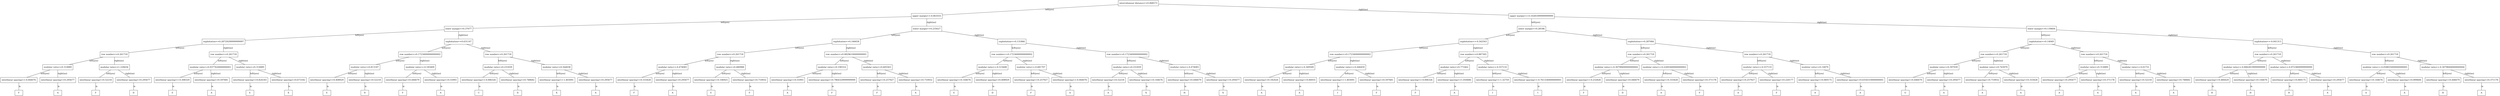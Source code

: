 strict graph "" {
	node [label="\N",
		shape=box
	];
	root	 [label="intercolumnar distance<=0.068573"];
	rootL	 [label="upper margin<=-0.063555"];
	root -- rootL	 [label="left(yes)"];
	rootR	 [label="upper margin<=-0.10281099999999999"];
	root -- rootR	 [label="right(no)"];
	rootLL	 [label="lower margin<=0.37077"];
	rootL -- rootLL	 [label="left(yes)"];
	rootLR	 [label="lower margin<=0.235627"];
	rootL -- rootLR	 [label="right(no)"];
	rootRL	 [label="lower margin<=0.28186"];
	rootR -- rootRL	 [label="left(yes)"];
	rootRR	 [label="lower margin<=0.139604"];
	rootR -- rootRR	 [label="right(no)"];
	rootLLL	 [label="exploitation<=0.28729299999999997"];
	rootLL -- rootLLL	 [label="left(yes)"];
	rootLLR	 [label="exploitation<=0.631147"];
	rootLL -- rootLLR	 [label="right(no)"];
	rootLRL	 [label="exploitation<=0.166658"];
	rootLR -- rootLRL	 [label="left(yes)"];
	rootLRR	 [label="exploitation<=0.131866"];
	rootLR -- rootLRR	 [label="right(no)"];
	rootLLLL	 [label="row number<=0.261718"];
	rootLLL -- rootLLLL	 [label="left(yes)"];
	rootLLLR	 [label="row number<=0.261718"];
	rootLLL -- rootLLLR	 [label="right(no)"];
	rootLLRL	 [label="row number<=0.17234000000000002"];
	rootLLR -- rootLLRL	 [label="left(yes)"];
	rootLLRR	 [label="row number<=0.261718"];
	rootLLR -- rootLLRR	 [label="right(no)"];
	rootLLLLL	 [label="modular ratio<=0.314889"];
	rootLLLL -- rootLLLLL	 [label="left(yes)"];
	rootLLLLR	 [label="modular ratio<=1.228436"];
	rootLLLL -- rootLLLLR	 [label="right(no)"];
	rootLLLRL	 [label="modular ratio<=0.9377620000000001"];
	rootLLLR -- rootLLLRL	 [label="left(yes)"];
	rootLLLRR	 [label="modular ratio<=0.314889"];
	rootLLLR -- rootLLLRR	 [label="right(no)"];
	rootLLLLLL	 [label="interlinear spacing<=-0.044076"];
	rootLLLLL -- rootLLLLLL	 [label="left(yes)"];
	rootLLLLLR	 [label="interlinear spacing<=0.295677"];
	rootLLLLL -- rootLLLLLR	 [label="right(no)"];
	rootLLLLRL	 [label="interlinear spacing<=0.52218"];
	rootLLLLR -- rootLLLLRL	 [label="left(yes)"];
	rootLLLLRR	 [label="interlinear spacing<=0.295677"];
	rootLLLLR -- rootLLLLRR	 [label="right(no)"];
	rootLLLLLLF	 [label=F];
	rootLLLLLL -- rootLLLLLLF	 [label=is];
	rootLLLLLRF	 [label=A];
	rootLLLLLR -- rootLLLLLRF	 [label=is];
	rootLLLLRLF	 [label=F];
	rootLLLLRL -- rootLLLLRLF	 [label=is];
	rootLLLLRRF	 [label=D];
	rootLLLLRR -- rootLLLLRRF	 [label=is];
	rootLLLRLL	 [label="interlinear spacing<=-0.308329"];
	rootLLLRL -- rootLLLRLL	 [label="left(yes)"];
	rootLLLRLR	 [label="interlinear spacing<=0.597681"];
	rootLLLRL -- rootLLLRLR	 [label="right(no)"];
	rootLLLRRL	 [label="interlinear spacing<=0.824183"];
	rootLLLRR -- rootLLLRRL	 [label="left(yes)"];
	rootLLLRRR	 [label="interlinear spacing<=0.673182"];
	rootLLLRR -- rootLLLRRR	 [label="right(no)"];
	rootLLLRLLF	 [label=E];
	rootLLLRLL -- rootLLLRLLF	 [label=is];
	rootLLLRLRF	 [label=A];
	rootLLLRLR -- rootLLLRLRF	 [label=is];
	rootLLLRRLF	 [label=E];
	rootLLLRRL -- rootLLLRRLF	 [label=is];
	rootLLLRRRF	 [label=X];
	rootLLLRRR -- rootLLLRRRF	 [label=is];
	rootLLRLL	 [label="modular ratio<=0.813187"];
	rootLLRL -- rootLLRLL	 [label="left(yes)"];
	rootLLRLR	 [label="modular ratio<=-0.183409"];
	rootLLRL -- rootLLRLR	 [label="right(no)"];
	rootLLRRL	 [label="modular ratio<=0.231839"];
	rootLLRR -- rootLLRRL	 [label="left(yes)"];
	rootLLRRR	 [label="modular ratio<=0.564038"];
	rootLLRR -- rootLLRRR	 [label="right(no)"];
	rootLLRLLL	 [label="interlinear spacing<=0.408929"];
	rootLLRLL -- rootLLRLLL	 [label="left(yes)"];
	rootLLRLLR	 [label="interlinear spacing<=0.52218"];
	rootLLRLL -- rootLLRLLR	 [label="right(no)"];
	rootLLRLRL	 [label="interlinear spacing<=0.446679"];
	rootLLRLR -- rootLLRLRL	 [label="left(yes)"];
	rootLLRLRR	 [label="interlinear spacing<=0.55993"];
	rootLLRLR -- rootLLRLRR	 [label="right(no)"];
	rootLLRLLLF	 [label=E];
	rootLLRLLL -- rootLLRLLLF	 [label=is];
	rootLLRLLRF	 [label=D];
	rootLLRLLR -- rootLLRLLRF	 [label=is];
	rootLLRLRLF	 [label=F];
	rootLLRLRL -- rootLLRLRLF	 [label=is];
	rootLLRLRRF	 [label=A];
	rootLLRLRR -- rootLLRLRRF	 [label=is];
	rootLLRRLL	 [label="interlinear spacing<=-0.006326"];
	rootLLRRL -- rootLLRRLL	 [label="left(yes)"];
	rootLLRRLR	 [label="interlinear spacing<=0.748682"];
	rootLLRRL -- rootLLRRLR	 [label="right(no)"];
	rootLLRRRL	 [label="interlinear spacing<=-1.403091"];
	rootLLRRR -- rootLLRRRL	 [label="left(yes)"];
	rootLLRRRR	 [label="interlinear spacing<=0.295677"];
	rootLLRRR -- rootLLRRRR	 [label="right(no)"];
	rootLLRRLLF	 [label=C];
	rootLLRRLL -- rootLLRRLLF	 [label=is];
	rootLLRRLRF	 [label=D];
	rootLLRRLR -- rootLLRRLRF	 [label=is];
	rootLLRRRLF	 [label=X];
	rootLLRRRL -- rootLLRRRLF	 [label=is];
	rootLLRRRRF	 [label=A];
	rootLLRRRR -- rootLLRRRRF	 [label=is];
	rootLRLL	 [label="row number<=0.261718"];
	rootLRL -- rootLRLL	 [label="left(yes)"];
	rootLRLR	 [label="row number<=0.08296100000000001"];
	rootLRL -- rootLRLR	 [label="right(no)"];
	rootLRRL	 [label="row number<=0.17234000000000002"];
	rootLRR -- rootLRRL	 [label="left(yes)"];
	rootLRRR	 [label="row number<=0.17234000000000002"];
	rootLRR -- rootLRRR	 [label="right(no)"];
	rootLRLLL	 [label="modular ratio<=-0.474083"];
	rootLRLL -- rootLRLLL	 [label="left(yes)"];
	rootLRLLR	 [label="modular ratio<=0.480988"];
	rootLRLL -- rootLRLLR	 [label="right(no)"];
	rootLRLRL	 [label="modular ratio<=0.190314"];
	rootLRLR -- rootLRLRL	 [label="left(yes)"];
	rootLRLRR	 [label="modular ratio<=0.605563"];
	rootLRLR -- rootLRLRR	 [label="right(no)"];
	rootLRLLLL	 [label="interlinear spacing<=0.333428"];
	rootLRLLL -- rootLRLLLL	 [label="left(yes)"];
	rootLRLLLR	 [label="interlinear spacing<=0.295677"];
	rootLRLLL -- rootLRLLLR	 [label="right(no)"];
	rootLRLLRL	 [label="interlinear spacing<=0.106925"];
	rootLRLLR -- rootLRLLRL	 [label="left(yes)"];
	rootLRLLRR	 [label="interlinear spacing<=0.710932"];
	rootLRLLR -- rootLRLLRR	 [label="right(no)"];
	rootLRLLLLF	 [label=F];
	rootLRLLLL -- rootLRLLLLF	 [label=is];
	rootLRLLLRF	 [label=A];
	rootLRLLLR -- rootLRLLLRF	 [label=is];
	rootLRLLRLF	 [label=E];
	rootLRLLRL -- rootLRLLRLF	 [label=is];
	rootLRLLRRF	 [label=F];
	rootLRLLRR -- rootLRLLRRF	 [label=is];
	rootLRLRLL	 [label="interlinear spacing<=0.55993"];
	rootLRLRL -- rootLRLRLL	 [label="left(yes)"];
	rootLRLRLR	 [label="interlinear spacing<=0.7864329999999999"];
	rootLRLRL -- rootLRLRLR	 [label="right(no)"];
	rootLRLRRL	 [label="interlinear spacing<=0.257927"];
	rootLRLRR -- rootLRLRRL	 [label="left(yes)"];
	rootLRLRRR	 [label="interlinear spacing<=0.710932"];
	rootLRLRR -- rootLRLRRR	 [label="right(no)"];
	rootLRLRLLF	 [label=A];
	rootLRLRLL -- rootLRLRLLF	 [label=is];
	rootLRLRLRF	 [label=F];
	rootLRLRLR -- rootLRLRLRF	 [label=is];
	rootLRLRRLF	 [label=F];
	rootLRLRRL -- rootLRLRRLF	 [label=is];
	rootLRLRRRF	 [label=A];
	rootLRLRRR -- rootLRLRRRF	 [label=is];
	rootLRRLL	 [label="modular ratio<=-0.515608"];
	rootLRRL -- rootLRRLL	 [label="left(yes)"];
	rootLRRLR	 [label="modular ratio<=-0.681707"];
	rootLRRL -- rootLRRLR	 [label="right(no)"];
	rootLRRRL	 [label="modular ratio<=0.231839"];
	rootLRRR -- rootLRRRL	 [label="left(yes)"];
	rootLRRRR	 [label="modular ratio<=-0.474083"];
	rootLRRR -- rootLRRRR	 [label="right(no)"];
	rootLRRLLL	 [label="interlinear spacing<=0.144676"];
	rootLRRLL -- rootLRRLLL	 [label="left(yes)"];
	rootLRRLLR	 [label="interlinear spacing<=0.408929"];
	rootLRRLL -- rootLRRLLR	 [label="right(no)"];
	rootLRRLRL	 [label="interlinear spacing<=0.257927"];
	rootLRRLR -- rootLRRLRL	 [label="left(yes)"];
	rootLRRLRR	 [label="interlinear spacing<=-0.044076"];
	rootLRRLR -- rootLRRLRR	 [label="right(no)"];
	rootLRRLLLF	 [label=E];
	rootLRRLLL -- rootLRRLLLF	 [label=is];
	rootLRRLLRF	 [label=D];
	rootLRRLLR -- rootLRRLLRF	 [label=is];
	rootLRRLRLF	 [label=F];
	rootLRRLRL -- rootLRRLRLF	 [label=is];
	rootLRRLRRF	 [label=A];
	rootLRRLRR -- rootLRRLRRF	 [label=is];
	rootLRRRLL	 [label="interlinear spacing<=0.52218"];
	rootLRRRL -- rootLRRRLL	 [label="left(yes)"];
	rootLRRRLR	 [label="interlinear spacing<=0.144676"];
	rootLRRRL -- rootLRRRLR	 [label="right(no)"];
	rootLRRRRL	 [label="interlinear spacing<=0.446679"];
	rootLRRRR -- rootLRRRRL	 [label="left(yes)"];
	rootLRRRRR	 [label="interlinear spacing<=0.295677"];
	rootLRRRR -- rootLRRRRR	 [label="right(no)"];
	rootLRRRLLF	 [label=A];
	rootLRRRLL -- rootLRRRLLF	 [label=is];
	rootLRRRLRF	 [label=X];
	rootLRRRLR -- rootLRRRLRF	 [label=is];
	rootLRRRRLF	 [label=H];
	rootLRRRRL -- rootLRRRRLF	 [label=is];
	rootLRRRRRF	 [label=X];
	rootLRRRRR -- rootLRRRRRF	 [label=is];
	rootRLL	 [label="exploitation<=-0.542563"];
	rootRL -- rootRLL	 [label="left(yes)"];
	rootRLR	 [label="exploitation<=0.287084"];
	rootRL -- rootRLR	 [label="right(no)"];
	rootRRL	 [label="exploitation<=0.14049"];
	rootRR -- rootRRL	 [label="left(yes)"];
	rootRRR	 [label="exploitation<=-0.041313"];
	rootRR -- rootRRR	 [label="right(no)"];
	rootRLLL	 [label="row number<=0.17234000000000002"];
	rootRLL -- rootRLLL	 [label="left(yes)"];
	rootRLLR	 [label="row number<=0.887365"];
	rootRLL -- rootRLLR	 [label="right(no)"];
	rootRLRL	 [label="row number<=0.261718"];
	rootRLR -- rootRLRL	 [label="left(yes)"];
	rootRLRR	 [label="row number<=0.261718"];
	rootRLR -- rootRLRR	 [label="right(no)"];
	rootRLLLL	 [label="modular ratio<=-0.349509"];
	rootRLLL -- rootRLLLL	 [label="left(yes)"];
	rootRLLLR	 [label="modular ratio<=-0.266459"];
	rootRLLL -- rootRLLLR	 [label="right(no)"];
	rootRLLRL	 [label="modular ratio<=0.771662"];
	rootRLLR -- rootRLLRL	 [label="left(yes)"];
	rootRLLRR	 [label="modular ratio<=-0.557133"];
	rootRLLR -- rootRLLRR	 [label="right(no)"];
	rootRLLLLL	 [label="interlinear spacing<=0.182426"];
	rootRLLLL -- rootRLLLLL	 [label="left(yes)"];
	rootRLLLLR	 [label="interlinear spacing<=0.84935"];
	rootRLLLL -- rootRLLLLR	 [label="right(no)"];
	rootRLLLRL	 [label="interlinear spacing<=-1.403091"];
	rootRLLLR -- rootRLLLRL	 [label="left(yes)"];
	rootRLLLRR	 [label="interlinear spacing<=0.597681"];
	rootRLLLR -- rootRLLLRR	 [label="right(no)"];
	rootRLLLLLF	 [label=A];
	rootRLLLLL -- rootRLLLLLF	 [label=is];
	rootRLLLLRF	 [label=A];
	rootRLLLLR -- rootRLLLLRF	 [label=is];
	rootRLLLRLF	 [label=I];
	rootRLLLRL -- rootRLLLRLF	 [label=is];
	rootRLLLRRF	 [label=F];
	rootRLLLRR -- rootRLLLRRF	 [label=is];
	rootRLLRLL	 [label="interlinear spacing<=-0.006326"];
	rootRLLRL -- rootRLLRLL	 [label="left(yes)"];
	rootRLLRLR	 [label="interlinear spacing<=1.050686"];
	rootRLLRL -- rootRLLRLR	 [label="right(no)"];
	rootRLLRRL	 [label="interlinear spacing<=-1.32759"];
	rootRLLRR -- rootRLLRRL	 [label="left(yes)"];
	rootRLLRRR	 [label="interlinear spacing<=-0.7613340000000001"];
	rootRLLRR -- rootRLLRRR	 [label="right(no)"];
	rootRLLRLLF	 [label=F];
	rootRLLRLL -- rootRLLRLLF	 [label=is];
	rootRLLRLRF	 [label=A];
	rootRLLRLR -- rootRLLRLRF	 [label=is];
	rootRLLRRLF	 [label=I];
	rootRLLRRL -- rootRLLRRLF	 [label=is];
	rootRLLRRRF	 [label=I];
	rootRLLRRR -- rootRLLRRRF	 [label=is];
	rootRLRLL	 [label="modular ratio<=-0.30798400000000004"];
	rootRLRL -- rootRLRLL	 [label="left(yes)"];
	rootRLRLR	 [label="modular ratio<=-0.22493400000000002"];
	rootRLRL -- rootRLRLR	 [label="right(no)"];
	rootRLRRL	 [label="modular ratio<=-0.557133"];
	rootRLRR -- rootRLRRL	 [label="left(yes)"];
	rootRLRRR	 [label="modular ratio<=0.14879"];
	rootRLRR -- rootRLRRR	 [label="right(no)"];
	rootRLRLLL	 [label="interlinear spacing<=-0.232828"];
	rootRLRLL -- rootRLRLLL	 [label="left(yes)"];
	rootRLRLLR	 [label="interlinear spacing<=0.446679"];
	rootRLRLL -- rootRLRLLR	 [label="right(no)"];
	rootRLRLRL	 [label="interlinear spacing<=0.333428"];
	rootRLRLR -- rootRLRLRL	 [label="left(yes)"];
	rootRLRLRR	 [label="interlinear spacing<=0.371178"];
	rootRLRLR -- rootRLRLRR	 [label="right(no)"];
	rootRLRLLLF	 [label=F];
	rootRLRLLL -- rootRLRLLLF	 [label=is];
	rootRLRLLRF	 [label=D];
	rootRLRLLR -- rootRLRLLRF	 [label=is];
	rootRLRLRLF	 [label=A];
	rootRLRLRL -- rootRLRLRLF	 [label=is];
	rootRLRLRRF	 [label=F];
	rootRLRLRR -- rootRLRLRRF	 [label=is];
	rootRLRRLL	 [label="interlinear spacing<=0.257927"];
	rootRLRRL -- rootRLRRLL	 [label="left(yes)"];
	rootRLRRLR	 [label="interlinear spacing<=0.220177"];
	rootRLRRL -- rootRLRRLR	 [label="right(no)"];
	rootRLRRRL	 [label="interlinear spacing<=0.069175"];
	rootRLRRR -- rootRLRRRL	 [label="left(yes)"];
	rootRLRRRR	 [label="interlinear spacing<=0.6354310000000001"];
	rootRLRRR -- rootRLRRRR	 [label="right(no)"];
	rootRLRRLLF	 [label=A];
	rootRLRRLL -- rootRLRRLLF	 [label=is];
	rootRLRRLRF	 [label=F];
	rootRLRRLR -- rootRLRRLRF	 [label=is];
	rootRLRRRLF	 [label=A];
	rootRLRRRL -- rootRLRRRLF	 [label=is];
	rootRLRRRRF	 [label=A];
	rootRLRRRR -- rootRLRRRRF	 [label=is];
	rootRRLL	 [label="row number<=0.261718"];
	rootRRL -- rootRRLL	 [label="left(yes)"];
	rootRRLR	 [label="row number<=0.261718"];
	rootRRL -- rootRRLR	 [label="right(no)"];
	rootRRRL	 [label="row number<=0.261718"];
	rootRRR -- rootRRRL	 [label="left(yes)"];
	rootRRRR	 [label="row number<=0.261718"];
	rootRRR -- rootRRRR	 [label="right(no)"];
	rootRRLLL	 [label="modular ratio<=0.397939"];
	rootRRLL -- rootRRLLL	 [label="left(yes)"];
	rootRRLLR	 [label="modular ratio<=0.743979"];
	rootRRLL -- rootRRLLR	 [label="right(no)"];
	rootRRLRL	 [label="modular ratio<=0.314889"];
	rootRRLR -- rootRRLRL	 [label="left(yes)"];
	rootRRLRR	 [label="modular ratio<=-0.01731"];
	rootRRLR -- rootRRLRR	 [label="right(no)"];
	rootRRLLLL	 [label="interlinear spacing<=0.446679"];
	rootRRLLL -- rootRRLLLL	 [label="left(yes)"];
	rootRRLLLR	 [label="interlinear spacing<=0.295677"];
	rootRRLLL -- rootRRLLLR	 [label="right(no)"];
	rootRRLLRL	 [label="interlinear spacing<=0.710932"];
	rootRRLLR -- rootRRLLRL	 [label="left(yes)"];
	rootRRLLRR	 [label="interlinear spacing<=0.333428"];
	rootRRLLR -- rootRRLLRR	 [label="right(no)"];
	rootRRLLLLF	 [label=G];
	rootRRLLLL -- rootRRLLLLF	 [label=is];
	rootRRLLLRF	 [label=A];
	rootRRLLLR -- rootRRLLLRF	 [label=is];
	rootRRLLRLF	 [label=A];
	rootRRLLRL -- rootRRLLRLF	 [label=is];
	rootRRLLRRF	 [label=A];
	rootRRLLRR -- rootRRLLRRF	 [label=is];
	rootRRLRLL	 [label="interlinear spacing<=0.295677"];
	rootRRLRL -- rootRRLRLL	 [label="left(yes)"];
	rootRRLRLR	 [label="interlinear spacing<=0.371178"];
	rootRRLRL -- rootRRLRLR	 [label="right(no)"];
	rootRRLRRL	 [label="interlinear spacing<=0.52218"];
	rootRRLRR -- rootRRLRRL	 [label="left(yes)"];
	rootRRLRRR	 [label="interlinear spacing<=0.748682"];
	rootRRLRR -- rootRRLRRR	 [label="right(no)"];
	rootRRLRLLF	 [label=A];
	rootRRLRLL -- rootRRLRLLF	 [label=is];
	rootRRLRLRF	 [label=A];
	rootRRLRLR -- rootRRLRLRF	 [label=is];
	rootRRLRRLF	 [label=A];
	rootRRLRRL -- rootRRLRRLF	 [label=is];
	rootRRLRRRF	 [label=A];
	rootRRLRRR -- rootRRLRRRF	 [label=is];
	rootRRRLL	 [label="modular ratio<=-0.8062819999999999"];
	rootRRRL -- rootRRRLL	 [label="left(yes)"];
	rootRRRLR	 [label="modular ratio<=-0.9723809999999999"];
	rootRRRL -- rootRRRLR	 [label="right(no)"];
	rootRRRRL	 [label="modular ratio<=-0.058835000000000005"];
	rootRRRR -- rootRRRRL	 [label="left(yes)"];
	rootRRRRR	 [label="modular ratio<=-0.30798400000000004"];
	rootRRRR -- rootRRRRR	 [label="right(no)"];
	rootRRRLLL	 [label="interlinear spacing<=0.484429"];
	rootRRRLL -- rootRRRLLL	 [label="left(yes)"];
	rootRRRLLR	 [label="interlinear spacing<=0.144676"];
	rootRRRLL -- rootRRRLLR	 [label="right(no)"];
	rootRRRLRL	 [label="interlinear spacing<=0.069175"];
	rootRRRLR -- rootRRRLRL	 [label="left(yes)"];
	rootRRRLRR	 [label="interlinear spacing<=0.295677"];
	rootRRRLR -- rootRRRLRR	 [label="right(no)"];
	rootRRRLLLF	 [label=H];
	rootRRRLLL -- rootRRRLLLF	 [label=is];
	rootRRRLLRF	 [label=H];
	rootRRRLLR -- rootRRRLLRF	 [label=is];
	rootRRRLRLF	 [label=H];
	rootRRRLRL -- rootRRRLRLF	 [label=is];
	rootRRRLRRF	 [label=A];
	rootRRRLRR -- rootRRRLRRF	 [label=is];
	rootRRRRLL	 [label="interlinear spacing<=0.144676"];
	rootRRRRL -- rootRRRRLL	 [label="left(yes)"];
	rootRRRRLR	 [label="interlinear spacing<=0.899684"];
	rootRRRRL -- rootRRRRLR	 [label="right(no)"];
	rootRRRRRL	 [label="interlinear spacing<=0.446679"];
	rootRRRRR -- rootRRRRRL	 [label="left(yes)"];
	rootRRRRRR	 [label="interlinear spacing<=0.371178"];
	rootRRRRR -- rootRRRRRR	 [label="right(no)"];
	rootRRRRLLF	 [label=A];
	rootRRRRLL -- rootRRRRLLF	 [label=is];
	rootRRRRLRF	 [label=A];
	rootRRRRLR -- rootRRRRLRF	 [label=is];
	rootRRRRRLF	 [label=H];
	rootRRRRRL -- rootRRRRRLF	 [label=is];
	rootRRRRRRF	 [label=A];
	rootRRRRRR -- rootRRRRRRF	 [label=is];
}
